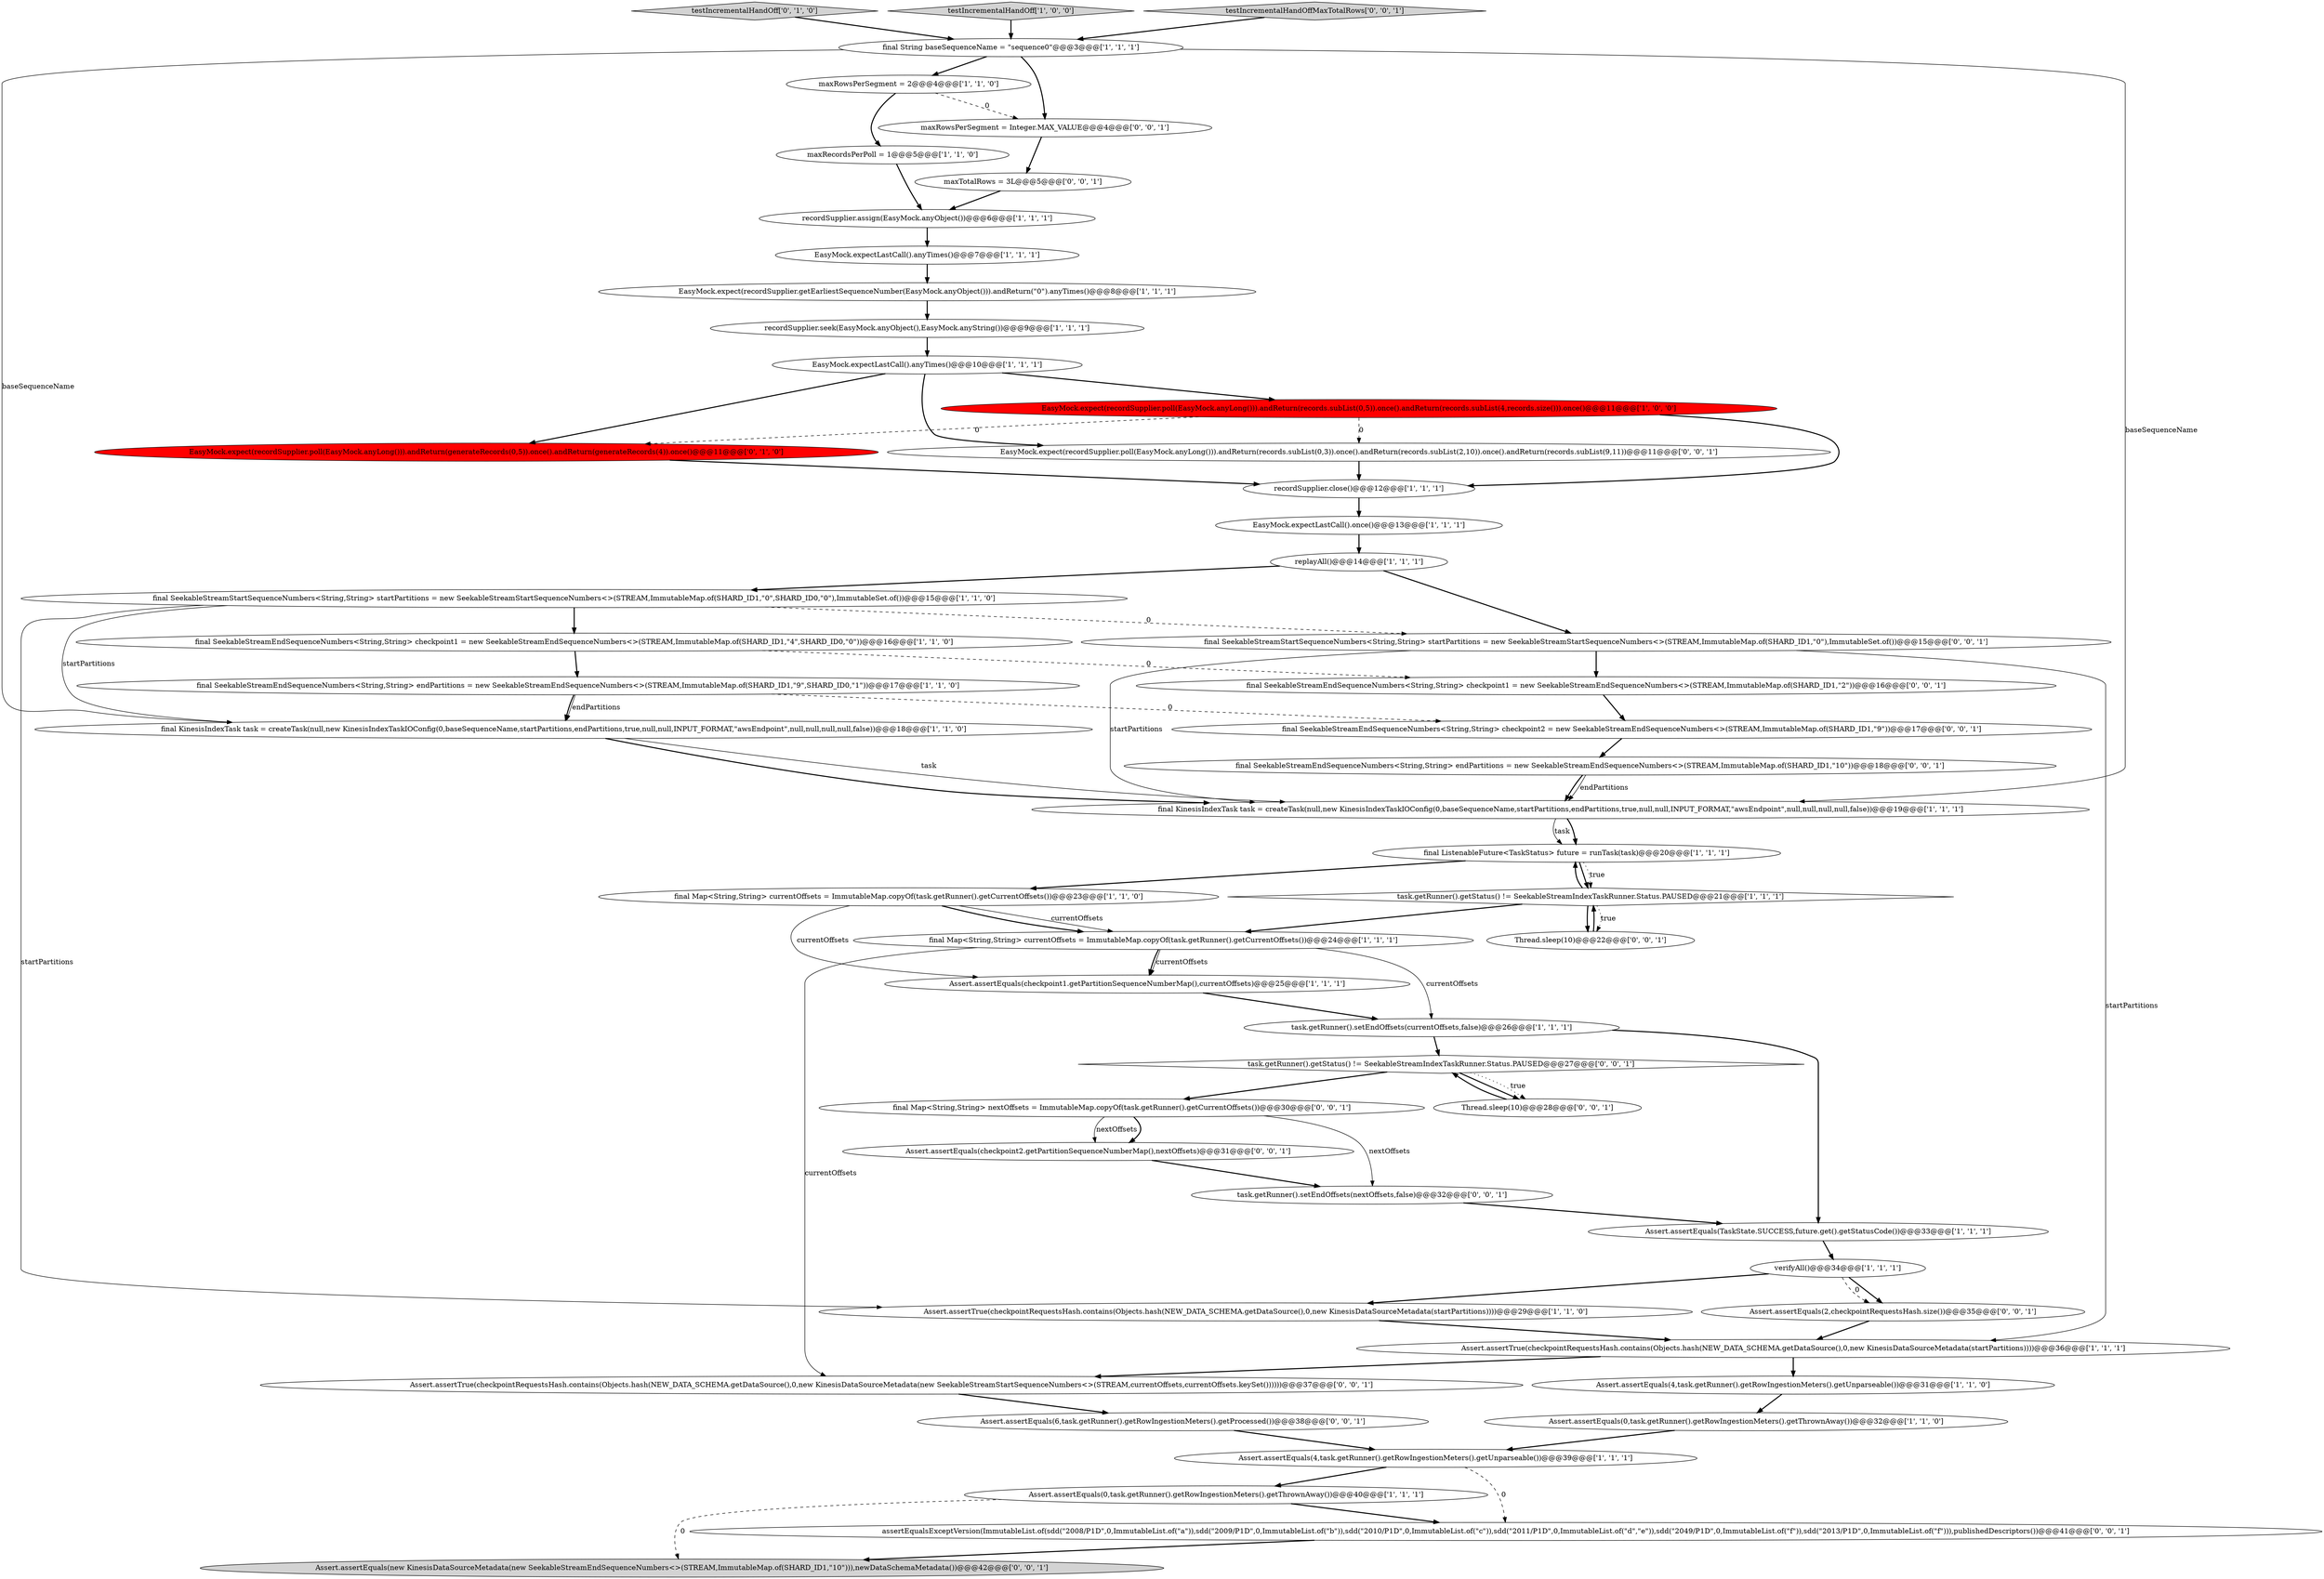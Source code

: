 digraph {
28 [style = filled, label = "EasyMock.expectLastCall().anyTimes()@@@7@@@['1', '1', '1']", fillcolor = white, shape = ellipse image = "AAA0AAABBB1BBB"];
13 [style = filled, label = "task.getRunner().getStatus() != SeekableStreamIndexTaskRunner.Status.PAUSED@@@21@@@['1', '1', '1']", fillcolor = white, shape = diamond image = "AAA0AAABBB1BBB"];
41 [style = filled, label = "Assert.assertTrue(checkpointRequestsHash.contains(Objects.hash(NEW_DATA_SCHEMA.getDataSource(),0,new KinesisDataSourceMetadata(new SeekableStreamStartSequenceNumbers<>(STREAM,currentOffsets,currentOffsets.keySet())))))@@@37@@@['0', '0', '1']", fillcolor = white, shape = ellipse image = "AAA0AAABBB3BBB"];
20 [style = filled, label = "Assert.assertEquals(0,task.getRunner().getRowIngestionMeters().getThrownAway())@@@40@@@['1', '1', '1']", fillcolor = white, shape = ellipse image = "AAA0AAABBB1BBB"];
34 [style = filled, label = "final SeekableStreamEndSequenceNumbers<String,String> checkpoint2 = new SeekableStreamEndSequenceNumbers<>(STREAM,ImmutableMap.of(SHARD_ID1,\"9\"))@@@17@@@['0', '0', '1']", fillcolor = white, shape = ellipse image = "AAA0AAABBB3BBB"];
12 [style = filled, label = "Assert.assertTrue(checkpointRequestsHash.contains(Objects.hash(NEW_DATA_SCHEMA.getDataSource(),0,new KinesisDataSourceMetadata(startPartitions))))@@@36@@@['1', '1', '1']", fillcolor = white, shape = ellipse image = "AAA0AAABBB1BBB"];
19 [style = filled, label = "recordSupplier.seek(EasyMock.anyObject(),EasyMock.anyString())@@@9@@@['1', '1', '1']", fillcolor = white, shape = ellipse image = "AAA0AAABBB1BBB"];
39 [style = filled, label = "Thread.sleep(10)@@@22@@@['0', '0', '1']", fillcolor = white, shape = ellipse image = "AAA0AAABBB3BBB"];
27 [style = filled, label = "final SeekableStreamEndSequenceNumbers<String,String> checkpoint1 = new SeekableStreamEndSequenceNumbers<>(STREAM,ImmutableMap.of(SHARD_ID1,\"4\",SHARD_ID0,\"0\"))@@@16@@@['1', '1', '0']", fillcolor = white, shape = ellipse image = "AAA0AAABBB1BBB"];
18 [style = filled, label = "final Map<String,String> currentOffsets = ImmutableMap.copyOf(task.getRunner().getCurrentOffsets())@@@24@@@['1', '1', '1']", fillcolor = white, shape = ellipse image = "AAA0AAABBB1BBB"];
30 [style = filled, label = "maxRecordsPerPoll = 1@@@5@@@['1', '1', '0']", fillcolor = white, shape = ellipse image = "AAA0AAABBB1BBB"];
32 [style = filled, label = "testIncrementalHandOff['0', '1', '0']", fillcolor = lightgray, shape = diamond image = "AAA0AAABBB2BBB"];
23 [style = filled, label = "Assert.assertTrue(checkpointRequestsHash.contains(Objects.hash(NEW_DATA_SCHEMA.getDataSource(),0,new KinesisDataSourceMetadata(startPartitions))))@@@29@@@['1', '1', '0']", fillcolor = white, shape = ellipse image = "AAA0AAABBB1BBB"];
3 [style = filled, label = "testIncrementalHandOff['1', '0', '0']", fillcolor = lightgray, shape = diamond image = "AAA0AAABBB1BBB"];
38 [style = filled, label = "assertEqualsExceptVersion(ImmutableList.of(sdd(\"2008/P1D\",0,ImmutableList.of(\"a\")),sdd(\"2009/P1D\",0,ImmutableList.of(\"b\")),sdd(\"2010/P1D\",0,ImmutableList.of(\"c\")),sdd(\"2011/P1D\",0,ImmutableList.of(\"d\",\"e\")),sdd(\"2049/P1D\",0,ImmutableList.of(\"f\")),sdd(\"2013/P1D\",0,ImmutableList.of(\"f\"))),publishedDescriptors())@@@41@@@['0', '0', '1']", fillcolor = white, shape = ellipse image = "AAA0AAABBB3BBB"];
11 [style = filled, label = "Assert.assertEquals(TaskState.SUCCESS,future.get().getStatusCode())@@@33@@@['1', '1', '1']", fillcolor = white, shape = ellipse image = "AAA0AAABBB1BBB"];
33 [style = filled, label = "EasyMock.expect(recordSupplier.poll(EasyMock.anyLong())).andReturn(generateRecords(0,5)).once().andReturn(generateRecords(4)).once()@@@11@@@['0', '1', '0']", fillcolor = red, shape = ellipse image = "AAA1AAABBB2BBB"];
31 [style = filled, label = "Assert.assertEquals(4,task.getRunner().getRowIngestionMeters().getUnparseable())@@@39@@@['1', '1', '1']", fillcolor = white, shape = ellipse image = "AAA0AAABBB1BBB"];
40 [style = filled, label = "Thread.sleep(10)@@@28@@@['0', '0', '1']", fillcolor = white, shape = ellipse image = "AAA0AAABBB3BBB"];
0 [style = filled, label = "recordSupplier.assign(EasyMock.anyObject())@@@6@@@['1', '1', '1']", fillcolor = white, shape = ellipse image = "AAA0AAABBB1BBB"];
43 [style = filled, label = "final SeekableStreamStartSequenceNumbers<String,String> startPartitions = new SeekableStreamStartSequenceNumbers<>(STREAM,ImmutableMap.of(SHARD_ID1,\"0\"),ImmutableSet.of())@@@15@@@['0', '0', '1']", fillcolor = white, shape = ellipse image = "AAA0AAABBB3BBB"];
10 [style = filled, label = "verifyAll()@@@34@@@['1', '1', '1']", fillcolor = white, shape = ellipse image = "AAA0AAABBB1BBB"];
45 [style = filled, label = "task.getRunner().setEndOffsets(nextOffsets,false)@@@32@@@['0', '0', '1']", fillcolor = white, shape = ellipse image = "AAA0AAABBB3BBB"];
25 [style = filled, label = "EasyMock.expectLastCall().once()@@@13@@@['1', '1', '1']", fillcolor = white, shape = ellipse image = "AAA0AAABBB1BBB"];
52 [style = filled, label = "EasyMock.expect(recordSupplier.poll(EasyMock.anyLong())).andReturn(records.subList(0,3)).once().andReturn(records.subList(2,10)).once().andReturn(records.subList(9,11))@@@11@@@['0', '0', '1']", fillcolor = white, shape = ellipse image = "AAA0AAABBB3BBB"];
35 [style = filled, label = "Assert.assertEquals(2,checkpointRequestsHash.size())@@@35@@@['0', '0', '1']", fillcolor = white, shape = ellipse image = "AAA0AAABBB3BBB"];
37 [style = filled, label = "task.getRunner().getStatus() != SeekableStreamIndexTaskRunner.Status.PAUSED@@@27@@@['0', '0', '1']", fillcolor = white, shape = diamond image = "AAA0AAABBB3BBB"];
14 [style = filled, label = "task.getRunner().setEndOffsets(currentOffsets,false)@@@26@@@['1', '1', '1']", fillcolor = white, shape = ellipse image = "AAA0AAABBB1BBB"];
46 [style = filled, label = "testIncrementalHandOffMaxTotalRows['0', '0', '1']", fillcolor = lightgray, shape = diamond image = "AAA0AAABBB3BBB"];
4 [style = filled, label = "final SeekableStreamStartSequenceNumbers<String,String> startPartitions = new SeekableStreamStartSequenceNumbers<>(STREAM,ImmutableMap.of(SHARD_ID1,\"0\",SHARD_ID0,\"0\"),ImmutableSet.of())@@@15@@@['1', '1', '0']", fillcolor = white, shape = ellipse image = "AAA0AAABBB1BBB"];
21 [style = filled, label = "EasyMock.expect(recordSupplier.poll(EasyMock.anyLong())).andReturn(records.subList(0,5)).once().andReturn(records.subList(4,records.size())).once()@@@11@@@['1', '0', '0']", fillcolor = red, shape = ellipse image = "AAA1AAABBB1BBB"];
36 [style = filled, label = "maxRowsPerSegment = Integer.MAX_VALUE@@@4@@@['0', '0', '1']", fillcolor = white, shape = ellipse image = "AAA0AAABBB3BBB"];
51 [style = filled, label = "maxTotalRows = 3L@@@5@@@['0', '0', '1']", fillcolor = white, shape = ellipse image = "AAA0AAABBB3BBB"];
5 [style = filled, label = "final KinesisIndexTask task = createTask(null,new KinesisIndexTaskIOConfig(0,baseSequenceName,startPartitions,endPartitions,true,null,null,INPUT_FORMAT,\"awsEndpoint\",null,null,null,null,false))@@@18@@@['1', '1', '0']", fillcolor = white, shape = ellipse image = "AAA0AAABBB1BBB"];
47 [style = filled, label = "final Map<String,String> nextOffsets = ImmutableMap.copyOf(task.getRunner().getCurrentOffsets())@@@30@@@['0', '0', '1']", fillcolor = white, shape = ellipse image = "AAA0AAABBB3BBB"];
2 [style = filled, label = "final ListenableFuture<TaskStatus> future = runTask(task)@@@20@@@['1', '1', '1']", fillcolor = white, shape = ellipse image = "AAA0AAABBB1BBB"];
16 [style = filled, label = "Assert.assertEquals(0,task.getRunner().getRowIngestionMeters().getThrownAway())@@@32@@@['1', '1', '0']", fillcolor = white, shape = ellipse image = "AAA0AAABBB1BBB"];
24 [style = filled, label = "final Map<String,String> currentOffsets = ImmutableMap.copyOf(task.getRunner().getCurrentOffsets())@@@23@@@['1', '1', '0']", fillcolor = white, shape = ellipse image = "AAA0AAABBB1BBB"];
1 [style = filled, label = "EasyMock.expect(recordSupplier.getEarliestSequenceNumber(EasyMock.anyObject())).andReturn(\"0\").anyTimes()@@@8@@@['1', '1', '1']", fillcolor = white, shape = ellipse image = "AAA0AAABBB1BBB"];
6 [style = filled, label = "final String baseSequenceName = \"sequence0\"@@@3@@@['1', '1', '1']", fillcolor = white, shape = ellipse image = "AAA0AAABBB1BBB"];
9 [style = filled, label = "recordSupplier.close()@@@12@@@['1', '1', '1']", fillcolor = white, shape = ellipse image = "AAA0AAABBB1BBB"];
29 [style = filled, label = "final KinesisIndexTask task = createTask(null,new KinesisIndexTaskIOConfig(0,baseSequenceName,startPartitions,endPartitions,true,null,null,INPUT_FORMAT,\"awsEndpoint\",null,null,null,null,false))@@@19@@@['1', '1', '1']", fillcolor = white, shape = ellipse image = "AAA0AAABBB1BBB"];
8 [style = filled, label = "final SeekableStreamEndSequenceNumbers<String,String> endPartitions = new SeekableStreamEndSequenceNumbers<>(STREAM,ImmutableMap.of(SHARD_ID1,\"9\",SHARD_ID0,\"1\"))@@@17@@@['1', '1', '0']", fillcolor = white, shape = ellipse image = "AAA0AAABBB1BBB"];
49 [style = filled, label = "Assert.assertEquals(checkpoint2.getPartitionSequenceNumberMap(),nextOffsets)@@@31@@@['0', '0', '1']", fillcolor = white, shape = ellipse image = "AAA0AAABBB3BBB"];
44 [style = filled, label = "Assert.assertEquals(6,task.getRunner().getRowIngestionMeters().getProcessed())@@@38@@@['0', '0', '1']", fillcolor = white, shape = ellipse image = "AAA0AAABBB3BBB"];
7 [style = filled, label = "maxRowsPerSegment = 2@@@4@@@['1', '1', '0']", fillcolor = white, shape = ellipse image = "AAA0AAABBB1BBB"];
48 [style = filled, label = "final SeekableStreamEndSequenceNumbers<String,String> endPartitions = new SeekableStreamEndSequenceNumbers<>(STREAM,ImmutableMap.of(SHARD_ID1,\"10\"))@@@18@@@['0', '0', '1']", fillcolor = white, shape = ellipse image = "AAA0AAABBB3BBB"];
50 [style = filled, label = "Assert.assertEquals(new KinesisDataSourceMetadata(new SeekableStreamEndSequenceNumbers<>(STREAM,ImmutableMap.of(SHARD_ID1,\"10\"))),newDataSchemaMetadata())@@@42@@@['0', '0', '1']", fillcolor = lightgray, shape = ellipse image = "AAA0AAABBB3BBB"];
42 [style = filled, label = "final SeekableStreamEndSequenceNumbers<String,String> checkpoint1 = new SeekableStreamEndSequenceNumbers<>(STREAM,ImmutableMap.of(SHARD_ID1,\"2\"))@@@16@@@['0', '0', '1']", fillcolor = white, shape = ellipse image = "AAA0AAABBB3BBB"];
26 [style = filled, label = "Assert.assertEquals(4,task.getRunner().getRowIngestionMeters().getUnparseable())@@@31@@@['1', '1', '0']", fillcolor = white, shape = ellipse image = "AAA0AAABBB1BBB"];
22 [style = filled, label = "EasyMock.expectLastCall().anyTimes()@@@10@@@['1', '1', '1']", fillcolor = white, shape = ellipse image = "AAA0AAABBB1BBB"];
17 [style = filled, label = "replayAll()@@@14@@@['1', '1', '1']", fillcolor = white, shape = ellipse image = "AAA0AAABBB1BBB"];
15 [style = filled, label = "Assert.assertEquals(checkpoint1.getPartitionSequenceNumberMap(),currentOffsets)@@@25@@@['1', '1', '1']", fillcolor = white, shape = ellipse image = "AAA0AAABBB1BBB"];
7->30 [style = bold, label=""];
48->29 [style = bold, label=""];
21->52 [style = dashed, label="0"];
43->42 [style = bold, label=""];
10->35 [style = bold, label=""];
24->18 [style = solid, label="currentOffsets"];
24->15 [style = solid, label="currentOffsets"];
32->6 [style = bold, label=""];
8->5 [style = solid, label="endPartitions"];
47->49 [style = bold, label=""];
38->50 [style = bold, label=""];
18->15 [style = solid, label="currentOffsets"];
29->2 [style = bold, label=""];
37->40 [style = bold, label=""];
23->12 [style = bold, label=""];
2->24 [style = bold, label=""];
31->20 [style = bold, label=""];
14->11 [style = bold, label=""];
35->12 [style = bold, label=""];
40->37 [style = bold, label=""];
13->39 [style = dotted, label="true"];
14->37 [style = bold, label=""];
5->29 [style = bold, label=""];
22->33 [style = bold, label=""];
34->48 [style = bold, label=""];
52->9 [style = bold, label=""];
46->6 [style = bold, label=""];
18->15 [style = bold, label=""];
8->34 [style = dashed, label="0"];
51->0 [style = bold, label=""];
20->38 [style = bold, label=""];
24->18 [style = bold, label=""];
45->11 [style = bold, label=""];
12->41 [style = bold, label=""];
26->16 [style = bold, label=""];
31->38 [style = dashed, label="0"];
21->9 [style = bold, label=""];
18->41 [style = solid, label="currentOffsets"];
47->45 [style = solid, label="nextOffsets"];
6->7 [style = bold, label=""];
1->19 [style = bold, label=""];
19->22 [style = bold, label=""];
27->8 [style = bold, label=""];
10->35 [style = dashed, label="0"];
13->18 [style = bold, label=""];
37->47 [style = bold, label=""];
49->45 [style = bold, label=""];
36->51 [style = bold, label=""];
48->29 [style = solid, label="endPartitions"];
29->2 [style = solid, label="task"];
4->23 [style = solid, label="startPartitions"];
15->14 [style = bold, label=""];
39->13 [style = bold, label=""];
3->6 [style = bold, label=""];
6->29 [style = solid, label="baseSequenceName"];
13->39 [style = bold, label=""];
25->17 [style = bold, label=""];
6->5 [style = solid, label="baseSequenceName"];
27->42 [style = dashed, label="0"];
17->43 [style = bold, label=""];
4->43 [style = dashed, label="0"];
11->10 [style = bold, label=""];
10->23 [style = bold, label=""];
16->31 [style = bold, label=""];
30->0 [style = bold, label=""];
44->31 [style = bold, label=""];
17->4 [style = bold, label=""];
13->2 [style = bold, label=""];
42->34 [style = bold, label=""];
22->52 [style = bold, label=""];
22->21 [style = bold, label=""];
28->1 [style = bold, label=""];
12->26 [style = bold, label=""];
43->29 [style = solid, label="startPartitions"];
33->9 [style = bold, label=""];
18->14 [style = solid, label="currentOffsets"];
6->36 [style = bold, label=""];
43->12 [style = solid, label="startPartitions"];
2->13 [style = bold, label=""];
4->5 [style = solid, label="startPartitions"];
5->29 [style = solid, label="task"];
20->50 [style = dashed, label="0"];
47->49 [style = solid, label="nextOffsets"];
8->5 [style = bold, label=""];
21->33 [style = dashed, label="0"];
9->25 [style = bold, label=""];
4->27 [style = bold, label=""];
37->40 [style = dotted, label="true"];
41->44 [style = bold, label=""];
7->36 [style = dashed, label="0"];
2->13 [style = dotted, label="true"];
0->28 [style = bold, label=""];
}

